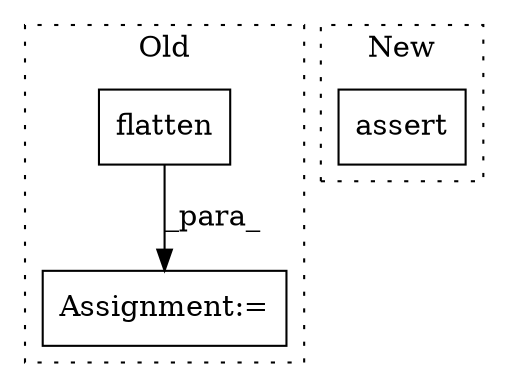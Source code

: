 digraph G {
subgraph cluster0 {
1 [label="flatten" a="32" s="1053" l="9" shape="box"];
3 [label="Assignment:=" a="7" s="1033" l="1" shape="box"];
label = "Old";
style="dotted";
}
subgraph cluster1 {
2 [label="assert" a="6" s="1072" l="7" shape="box"];
label = "New";
style="dotted";
}
1 -> 3 [label="_para_"];
}